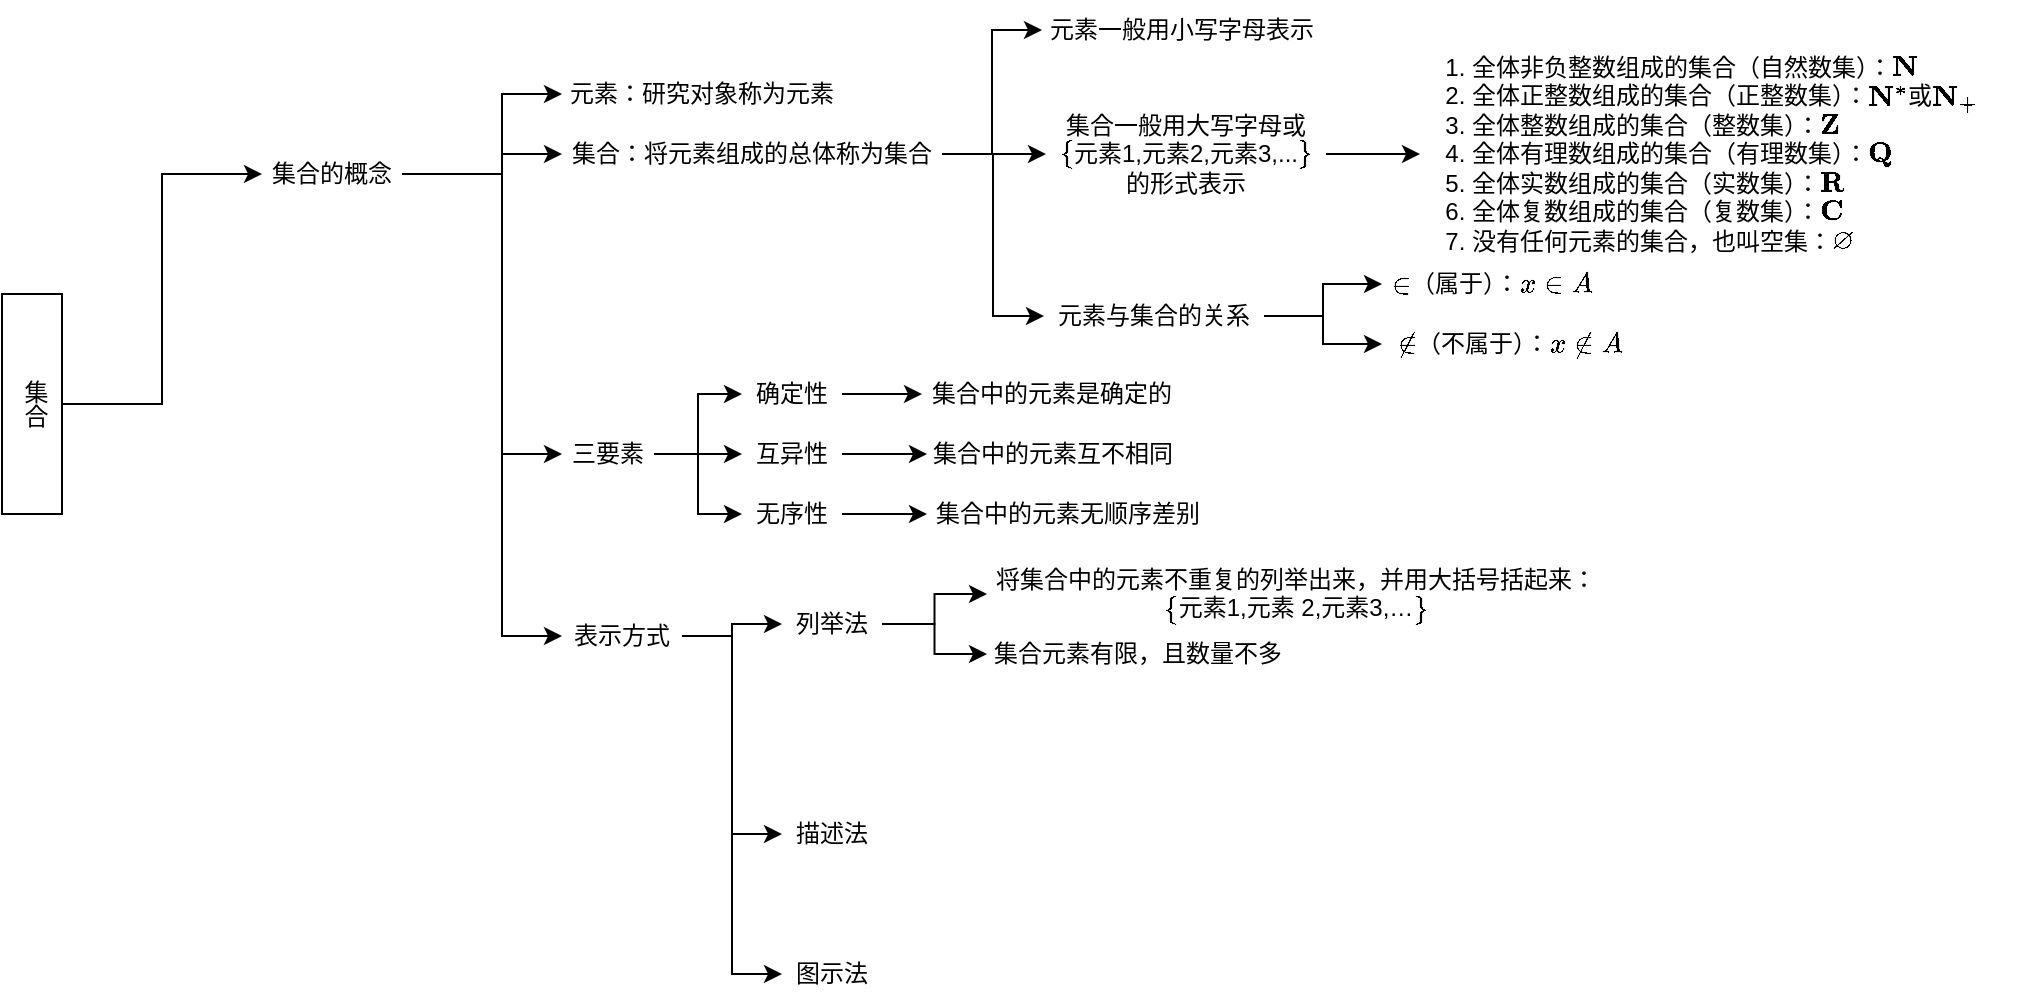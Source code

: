 <mxfile version="24.7.16">
  <diagram name="第 1 页" id="F86pxBzs7jDIRsQRSrXJ">
    <mxGraphModel dx="771" dy="610" grid="1" gridSize="10" guides="1" tooltips="1" connect="1" arrows="1" fold="1" page="1" pageScale="1" pageWidth="827" pageHeight="1169" math="1" shadow="0">
      <root>
        <mxCell id="0" />
        <mxCell id="1" parent="0" />
        <mxCell id="Vv4uia_VUNC-QQ6TIXsC-5" value="" style="edgeStyle=orthogonalEdgeStyle;rounded=0;orthogonalLoop=1;jettySize=auto;html=1;fontFamily=Helvetica;fontSize=12;fontColor=default;entryX=0;entryY=0.5;entryDx=0;entryDy=0;" parent="1" source="Vv4uia_VUNC-QQ6TIXsC-1" target="Vv4uia_VUNC-QQ6TIXsC-4" edge="1">
          <mxGeometry relative="1" as="geometry">
            <Array as="points">
              <mxPoint x="160" y="315" />
              <mxPoint x="160" y="200" />
            </Array>
          </mxGeometry>
        </mxCell>
        <mxCell id="Vv4uia_VUNC-QQ6TIXsC-1" value="集合" style="rounded=0;whiteSpace=wrap;html=1;textDirection=vertical-lr;horizontal=1;verticalAlign=middle;fontSize=12;fontFamily=Helvetica;" parent="1" vertex="1">
          <mxGeometry x="80" y="260" width="30" height="110" as="geometry" />
        </mxCell>
        <mxCell id="Vv4uia_VUNC-QQ6TIXsC-7" value="" style="edgeStyle=orthogonalEdgeStyle;rounded=0;orthogonalLoop=1;jettySize=auto;html=1;fontFamily=Helvetica;fontSize=12;fontColor=default;" parent="1" source="Vv4uia_VUNC-QQ6TIXsC-4" target="Vv4uia_VUNC-QQ6TIXsC-6" edge="1">
          <mxGeometry relative="1" as="geometry">
            <Array as="points">
              <mxPoint x="330" y="200" />
              <mxPoint x="330" y="160" />
            </Array>
          </mxGeometry>
        </mxCell>
        <mxCell id="Vv4uia_VUNC-QQ6TIXsC-10" style="edgeStyle=orthogonalEdgeStyle;rounded=0;orthogonalLoop=1;jettySize=auto;html=1;fontFamily=Helvetica;fontSize=12;fontColor=default;" parent="1" source="Vv4uia_VUNC-QQ6TIXsC-4" target="Vv4uia_VUNC-QQ6TIXsC-9" edge="1">
          <mxGeometry relative="1" as="geometry">
            <Array as="points">
              <mxPoint x="330" y="200" />
              <mxPoint x="330" y="190" />
            </Array>
          </mxGeometry>
        </mxCell>
        <mxCell id="Vv4uia_VUNC-QQ6TIXsC-12" style="edgeStyle=orthogonalEdgeStyle;rounded=0;orthogonalLoop=1;jettySize=auto;html=1;entryX=0;entryY=0.5;entryDx=0;entryDy=0;fontFamily=Helvetica;fontSize=12;fontColor=default;" parent="1" source="Vv4uia_VUNC-QQ6TIXsC-4" target="Vv4uia_VUNC-QQ6TIXsC-11" edge="1">
          <mxGeometry relative="1" as="geometry">
            <Array as="points">
              <mxPoint x="330" y="200" />
              <mxPoint x="330" y="340" />
            </Array>
          </mxGeometry>
        </mxCell>
        <mxCell id="hcAzoptO_WmIq8goRze2-1" style="edgeStyle=orthogonalEdgeStyle;rounded=0;orthogonalLoop=1;jettySize=auto;html=1;entryX=0;entryY=0.5;entryDx=0;entryDy=0;" parent="1" source="Vv4uia_VUNC-QQ6TIXsC-4" target="Vv4uia_VUNC-QQ6TIXsC-27" edge="1">
          <mxGeometry relative="1" as="geometry">
            <Array as="points">
              <mxPoint x="330" y="200" />
              <mxPoint x="330" y="431" />
            </Array>
          </mxGeometry>
        </mxCell>
        <mxCell id="Vv4uia_VUNC-QQ6TIXsC-4" value="集合的概念" style="whiteSpace=wrap;html=1;rounded=0;gradientColor=none;strokeColor=none;fillColor=none;" parent="1" vertex="1">
          <mxGeometry x="210" y="190" width="70" height="20" as="geometry" />
        </mxCell>
        <mxCell id="Vv4uia_VUNC-QQ6TIXsC-6" value="元素：研究对象称为元素" style="whiteSpace=wrap;html=1;rounded=0;gradientColor=none;strokeColor=none;fillColor=none;align=center;verticalAlign=middle;fontFamily=Helvetica;fontSize=12;fontColor=default;" parent="1" vertex="1">
          <mxGeometry x="360" y="150" width="140" height="20" as="geometry" />
        </mxCell>
        <mxCell id="hcAzoptO_WmIq8goRze2-6" style="edgeStyle=orthogonalEdgeStyle;rounded=0;orthogonalLoop=1;jettySize=auto;html=1;entryX=0;entryY=0.5;entryDx=0;entryDy=0;" parent="1" source="Vv4uia_VUNC-QQ6TIXsC-9" target="hcAzoptO_WmIq8goRze2-3" edge="1">
          <mxGeometry relative="1" as="geometry" />
        </mxCell>
        <mxCell id="hcAzoptO_WmIq8goRze2-7" style="edgeStyle=orthogonalEdgeStyle;rounded=0;orthogonalLoop=1;jettySize=auto;html=1;entryX=0;entryY=0.5;entryDx=0;entryDy=0;" parent="1" source="Vv4uia_VUNC-QQ6TIXsC-9" target="hcAzoptO_WmIq8goRze2-4" edge="1">
          <mxGeometry relative="1" as="geometry" />
        </mxCell>
        <mxCell id="hcAzoptO_WmIq8goRze2-8" style="edgeStyle=orthogonalEdgeStyle;rounded=0;orthogonalLoop=1;jettySize=auto;html=1;entryX=0;entryY=0.5;entryDx=0;entryDy=0;" parent="1" source="Vv4uia_VUNC-QQ6TIXsC-9" target="hcAzoptO_WmIq8goRze2-5" edge="1">
          <mxGeometry relative="1" as="geometry" />
        </mxCell>
        <mxCell id="Vv4uia_VUNC-QQ6TIXsC-9" value="集合：将元素组成的总体称为集合" style="text;html=1;align=center;verticalAlign=middle;whiteSpace=wrap;rounded=0;fontFamily=Helvetica;fontSize=12;fontColor=default;" parent="1" vertex="1">
          <mxGeometry x="360" y="180" width="190" height="20" as="geometry" />
        </mxCell>
        <mxCell id="Vv4uia_VUNC-QQ6TIXsC-17" style="edgeStyle=orthogonalEdgeStyle;rounded=0;orthogonalLoop=1;jettySize=auto;html=1;entryX=0;entryY=0.5;entryDx=0;entryDy=0;fontFamily=Helvetica;fontSize=12;fontColor=default;" parent="1" source="Vv4uia_VUNC-QQ6TIXsC-11" target="Vv4uia_VUNC-QQ6TIXsC-13" edge="1">
          <mxGeometry relative="1" as="geometry" />
        </mxCell>
        <mxCell id="Vv4uia_VUNC-QQ6TIXsC-18" style="edgeStyle=orthogonalEdgeStyle;rounded=0;orthogonalLoop=1;jettySize=auto;html=1;entryX=0;entryY=0.5;entryDx=0;entryDy=0;fontFamily=Helvetica;fontSize=12;fontColor=default;" parent="1" source="Vv4uia_VUNC-QQ6TIXsC-11" target="Vv4uia_VUNC-QQ6TIXsC-14" edge="1">
          <mxGeometry relative="1" as="geometry" />
        </mxCell>
        <mxCell id="Vv4uia_VUNC-QQ6TIXsC-20" style="edgeStyle=orthogonalEdgeStyle;rounded=0;orthogonalLoop=1;jettySize=auto;html=1;entryX=0;entryY=0.5;entryDx=0;entryDy=0;fontFamily=Helvetica;fontSize=12;fontColor=default;" parent="1" source="Vv4uia_VUNC-QQ6TIXsC-11" target="Vv4uia_VUNC-QQ6TIXsC-15" edge="1">
          <mxGeometry relative="1" as="geometry" />
        </mxCell>
        <mxCell id="Vv4uia_VUNC-QQ6TIXsC-11" value="三要素" style="text;html=1;align=center;verticalAlign=middle;whiteSpace=wrap;rounded=0;fontFamily=Helvetica;fontSize=12;fontColor=default;" parent="1" vertex="1">
          <mxGeometry x="360" y="330" width="46" height="20" as="geometry" />
        </mxCell>
        <mxCell id="Vv4uia_VUNC-QQ6TIXsC-22" style="edgeStyle=orthogonalEdgeStyle;rounded=0;orthogonalLoop=1;jettySize=auto;html=1;entryX=0;entryY=0.5;entryDx=0;entryDy=0;fontFamily=Helvetica;fontSize=12;fontColor=default;" parent="1" source="Vv4uia_VUNC-QQ6TIXsC-13" target="Vv4uia_VUNC-QQ6TIXsC-21" edge="1">
          <mxGeometry relative="1" as="geometry" />
        </mxCell>
        <mxCell id="Vv4uia_VUNC-QQ6TIXsC-13" value="确定性" style="text;html=1;align=center;verticalAlign=middle;whiteSpace=wrap;rounded=0;fontFamily=Helvetica;fontSize=12;fontColor=default;" parent="1" vertex="1">
          <mxGeometry x="450" y="300" width="50" height="20" as="geometry" />
        </mxCell>
        <mxCell id="Vv4uia_VUNC-QQ6TIXsC-24" style="edgeStyle=orthogonalEdgeStyle;rounded=0;orthogonalLoop=1;jettySize=auto;html=1;entryX=0;entryY=0.5;entryDx=0;entryDy=0;fontFamily=Helvetica;fontSize=12;fontColor=default;" parent="1" source="Vv4uia_VUNC-QQ6TIXsC-14" target="Vv4uia_VUNC-QQ6TIXsC-23" edge="1">
          <mxGeometry relative="1" as="geometry" />
        </mxCell>
        <mxCell id="Vv4uia_VUNC-QQ6TIXsC-14" value="互异性" style="text;html=1;align=center;verticalAlign=middle;whiteSpace=wrap;rounded=0;fontFamily=Helvetica;fontSize=12;fontColor=default;" parent="1" vertex="1">
          <mxGeometry x="450" y="330" width="50" height="20" as="geometry" />
        </mxCell>
        <mxCell id="Vv4uia_VUNC-QQ6TIXsC-26" style="edgeStyle=orthogonalEdgeStyle;rounded=0;orthogonalLoop=1;jettySize=auto;html=1;entryX=0;entryY=0.5;entryDx=0;entryDy=0;fontFamily=Helvetica;fontSize=12;fontColor=default;" parent="1" source="Vv4uia_VUNC-QQ6TIXsC-15" target="Vv4uia_VUNC-QQ6TIXsC-25" edge="1">
          <mxGeometry relative="1" as="geometry" />
        </mxCell>
        <mxCell id="Vv4uia_VUNC-QQ6TIXsC-15" value="无序性" style="text;html=1;align=center;verticalAlign=middle;whiteSpace=wrap;rounded=0;fontFamily=Helvetica;fontSize=12;fontColor=default;" parent="1" vertex="1">
          <mxGeometry x="450" y="360" width="50" height="20" as="geometry" />
        </mxCell>
        <mxCell id="Vv4uia_VUNC-QQ6TIXsC-21" value="集合中的元素是确定的" style="text;html=1;align=center;verticalAlign=middle;whiteSpace=wrap;rounded=0;fontFamily=Helvetica;fontSize=12;fontColor=default;" parent="1" vertex="1">
          <mxGeometry x="540" y="302.5" width="130" height="15" as="geometry" />
        </mxCell>
        <mxCell id="Vv4uia_VUNC-QQ6TIXsC-23" value="集合中的元素互不相同" style="text;html=1;align=center;verticalAlign=middle;whiteSpace=wrap;rounded=0;fontFamily=Helvetica;fontSize=12;fontColor=default;" parent="1" vertex="1">
          <mxGeometry x="542.5" y="330" width="125" height="20" as="geometry" />
        </mxCell>
        <mxCell id="Vv4uia_VUNC-QQ6TIXsC-25" value="集合中的元素无顺序差别" style="text;html=1;align=center;verticalAlign=middle;whiteSpace=wrap;rounded=0;fontFamily=Helvetica;fontSize=12;fontColor=default;" parent="1" vertex="1">
          <mxGeometry x="542.5" y="360" width="140" height="20" as="geometry" />
        </mxCell>
        <mxCell id="Vv4uia_VUNC-QQ6TIXsC-32" style="edgeStyle=orthogonalEdgeStyle;rounded=0;orthogonalLoop=1;jettySize=auto;html=1;entryX=0;entryY=0.5;entryDx=0;entryDy=0;fontFamily=Helvetica;fontSize=12;fontColor=default;" parent="1" source="Vv4uia_VUNC-QQ6TIXsC-27" target="Vv4uia_VUNC-QQ6TIXsC-29" edge="1">
          <mxGeometry relative="1" as="geometry" />
        </mxCell>
        <mxCell id="Vv4uia_VUNC-QQ6TIXsC-33" style="edgeStyle=orthogonalEdgeStyle;rounded=0;orthogonalLoop=1;jettySize=auto;html=1;entryX=0;entryY=0.5;entryDx=0;entryDy=0;fontFamily=Helvetica;fontSize=12;fontColor=default;" parent="1" source="Vv4uia_VUNC-QQ6TIXsC-27" target="Vv4uia_VUNC-QQ6TIXsC-30" edge="1">
          <mxGeometry relative="1" as="geometry" />
        </mxCell>
        <mxCell id="Vv4uia_VUNC-QQ6TIXsC-34" style="edgeStyle=orthogonalEdgeStyle;rounded=0;orthogonalLoop=1;jettySize=auto;html=1;entryX=0;entryY=0.5;entryDx=0;entryDy=0;fontFamily=Helvetica;fontSize=12;fontColor=default;" parent="1" source="Vv4uia_VUNC-QQ6TIXsC-27" target="Vv4uia_VUNC-QQ6TIXsC-31" edge="1">
          <mxGeometry relative="1" as="geometry" />
        </mxCell>
        <mxCell id="Vv4uia_VUNC-QQ6TIXsC-27" value="表示方式" style="text;html=1;align=center;verticalAlign=middle;whiteSpace=wrap;rounded=0;fontFamily=Helvetica;fontSize=12;fontColor=default;" parent="1" vertex="1">
          <mxGeometry x="360" y="421" width="60" height="20" as="geometry" />
        </mxCell>
        <mxCell id="Vv4uia_VUNC-QQ6TIXsC-29" value="描述法" style="text;html=1;align=center;verticalAlign=middle;whiteSpace=wrap;rounded=0;fontFamily=Helvetica;fontSize=12;fontColor=default;" parent="1" vertex="1">
          <mxGeometry x="470" y="520" width="50" height="20" as="geometry" />
        </mxCell>
        <mxCell id="luhbHATYq1ZCxEuC8jxz-2" style="edgeStyle=orthogonalEdgeStyle;rounded=0;orthogonalLoop=1;jettySize=auto;html=1;" edge="1" parent="1" source="Vv4uia_VUNC-QQ6TIXsC-30" target="luhbHATYq1ZCxEuC8jxz-1">
          <mxGeometry relative="1" as="geometry" />
        </mxCell>
        <mxCell id="luhbHATYq1ZCxEuC8jxz-4" style="edgeStyle=orthogonalEdgeStyle;rounded=0;orthogonalLoop=1;jettySize=auto;html=1;entryX=0;entryY=0.5;entryDx=0;entryDy=0;" edge="1" parent="1" source="Vv4uia_VUNC-QQ6TIXsC-30" target="luhbHATYq1ZCxEuC8jxz-3">
          <mxGeometry relative="1" as="geometry" />
        </mxCell>
        <mxCell id="Vv4uia_VUNC-QQ6TIXsC-30" value="列举法" style="text;html=1;align=center;verticalAlign=middle;whiteSpace=wrap;rounded=0;fontFamily=Helvetica;fontSize=12;fontColor=default;" parent="1" vertex="1">
          <mxGeometry x="470" y="415" width="50" height="20" as="geometry" />
        </mxCell>
        <mxCell id="Vv4uia_VUNC-QQ6TIXsC-31" value="图示法" style="text;html=1;align=center;verticalAlign=middle;whiteSpace=wrap;rounded=0;fontFamily=Helvetica;fontSize=12;fontColor=default;" parent="1" vertex="1">
          <mxGeometry x="470" y="590" width="50" height="20" as="geometry" />
        </mxCell>
        <mxCell id="hcAzoptO_WmIq8goRze2-3" value="元素一般用小写字母表示" style="text;html=1;align=center;verticalAlign=middle;whiteSpace=wrap;rounded=0;" parent="1" vertex="1">
          <mxGeometry x="600" y="113" width="140" height="30" as="geometry" />
        </mxCell>
        <mxCell id="hcAzoptO_WmIq8goRze2-14" style="edgeStyle=orthogonalEdgeStyle;rounded=0;orthogonalLoop=1;jettySize=auto;html=1;" parent="1" source="hcAzoptO_WmIq8goRze2-4" target="hcAzoptO_WmIq8goRze2-13" edge="1">
          <mxGeometry relative="1" as="geometry" />
        </mxCell>
        <mxCell id="hcAzoptO_WmIq8goRze2-4" value="集合一般用大写字母或&lt;div&gt;\(\{\)元素1,元素2,元素3,...\(\}\)&lt;/div&gt;&lt;div&gt;的形式表示&lt;/div&gt;" style="text;html=1;align=center;verticalAlign=middle;whiteSpace=wrap;rounded=0;" parent="1" vertex="1">
          <mxGeometry x="602" y="175" width="140" height="30" as="geometry" />
        </mxCell>
        <mxCell id="hcAzoptO_WmIq8goRze2-11" style="edgeStyle=orthogonalEdgeStyle;rounded=0;orthogonalLoop=1;jettySize=auto;html=1;" parent="1" source="hcAzoptO_WmIq8goRze2-5" target="hcAzoptO_WmIq8goRze2-9" edge="1">
          <mxGeometry relative="1" as="geometry" />
        </mxCell>
        <mxCell id="hcAzoptO_WmIq8goRze2-12" style="edgeStyle=orthogonalEdgeStyle;rounded=0;orthogonalLoop=1;jettySize=auto;html=1;entryX=0;entryY=0.5;entryDx=0;entryDy=0;" parent="1" source="hcAzoptO_WmIq8goRze2-5" target="hcAzoptO_WmIq8goRze2-10" edge="1">
          <mxGeometry relative="1" as="geometry" />
        </mxCell>
        <mxCell id="hcAzoptO_WmIq8goRze2-5" value="元素与集合的关系" style="text;html=1;align=center;verticalAlign=middle;whiteSpace=wrap;rounded=0;" parent="1" vertex="1">
          <mxGeometry x="601" y="256" width="110" height="30" as="geometry" />
        </mxCell>
        <mxCell id="hcAzoptO_WmIq8goRze2-9" value="\(\in\)（属于）：\(x\in A\)" style="text;html=1;align=center;verticalAlign=middle;whiteSpace=wrap;rounded=0;" parent="1" vertex="1">
          <mxGeometry x="770" y="240" width="110" height="30" as="geometry" />
        </mxCell>
        <mxCell id="hcAzoptO_WmIq8goRze2-10" value="\(\notin\)（不属于）：\(x\notin A\)" style="text;html=1;align=center;verticalAlign=middle;whiteSpace=wrap;rounded=0;" parent="1" vertex="1">
          <mxGeometry x="770" y="270" width="128" height="30" as="geometry" />
        </mxCell>
        <mxCell id="hcAzoptO_WmIq8goRze2-13" value="&lt;ol style=&quot;padding-left: 24px; margin-top: 12px; margin-right: 0px;&quot;&gt;&lt;li&gt;&lt;span style=&quot;background-color: initial;&quot;&gt;全体非负整数组成的集合（自然数集）：\(\mathbf{N}\)&lt;/span&gt;&lt;/li&gt;&lt;li&gt;全体正整数组成的集合（正整数集）：\(\mathbf{N^*}\)或\(\mathbf{N_+}\)&lt;/li&gt;&lt;li&gt;全体整数组成的集合（整数集）：\(\mathbf{Z}\)&lt;/li&gt;&lt;li&gt;全体有理数组成的集合（有理数集）：\(\mathbf{Q}\)&lt;/li&gt;&lt;li&gt;全体实数组成的集合（实数集）：\(\mathbf{R}\)&lt;/li&gt;&lt;li&gt;全体复数组成的集合（复数集）：\(\mathbf{C}\)&lt;/li&gt;&lt;li&gt;没有任何元素的集合，也叫空集：\(\varnothing\)&lt;/li&gt;&lt;/ol&gt;" style="text;html=1;align=left;verticalAlign=middle;whiteSpace=wrap;rounded=0;spacingTop=0;spacingBottom=0;" parent="1" vertex="1">
          <mxGeometry x="789" y="135" width="310" height="110" as="geometry" />
        </mxCell>
        <mxCell id="luhbHATYq1ZCxEuC8jxz-1" value="将集合中的元素不重复的列举出来，并用大括号括起来：&lt;div&gt;\(\{\)元素1,元素 2,元素3,…\(\}\)&lt;/div&gt;" style="text;html=1;align=center;verticalAlign=middle;whiteSpace=wrap;rounded=0;" vertex="1" parent="1">
          <mxGeometry x="572.5" y="390" width="307.5" height="40" as="geometry" />
        </mxCell>
        <mxCell id="luhbHATYq1ZCxEuC8jxz-3" value="集合元素有限，且数量不多" style="text;html=1;align=center;verticalAlign=middle;whiteSpace=wrap;rounded=0;" vertex="1" parent="1">
          <mxGeometry x="572.5" y="430" width="150" height="20" as="geometry" />
        </mxCell>
      </root>
    </mxGraphModel>
  </diagram>
</mxfile>
